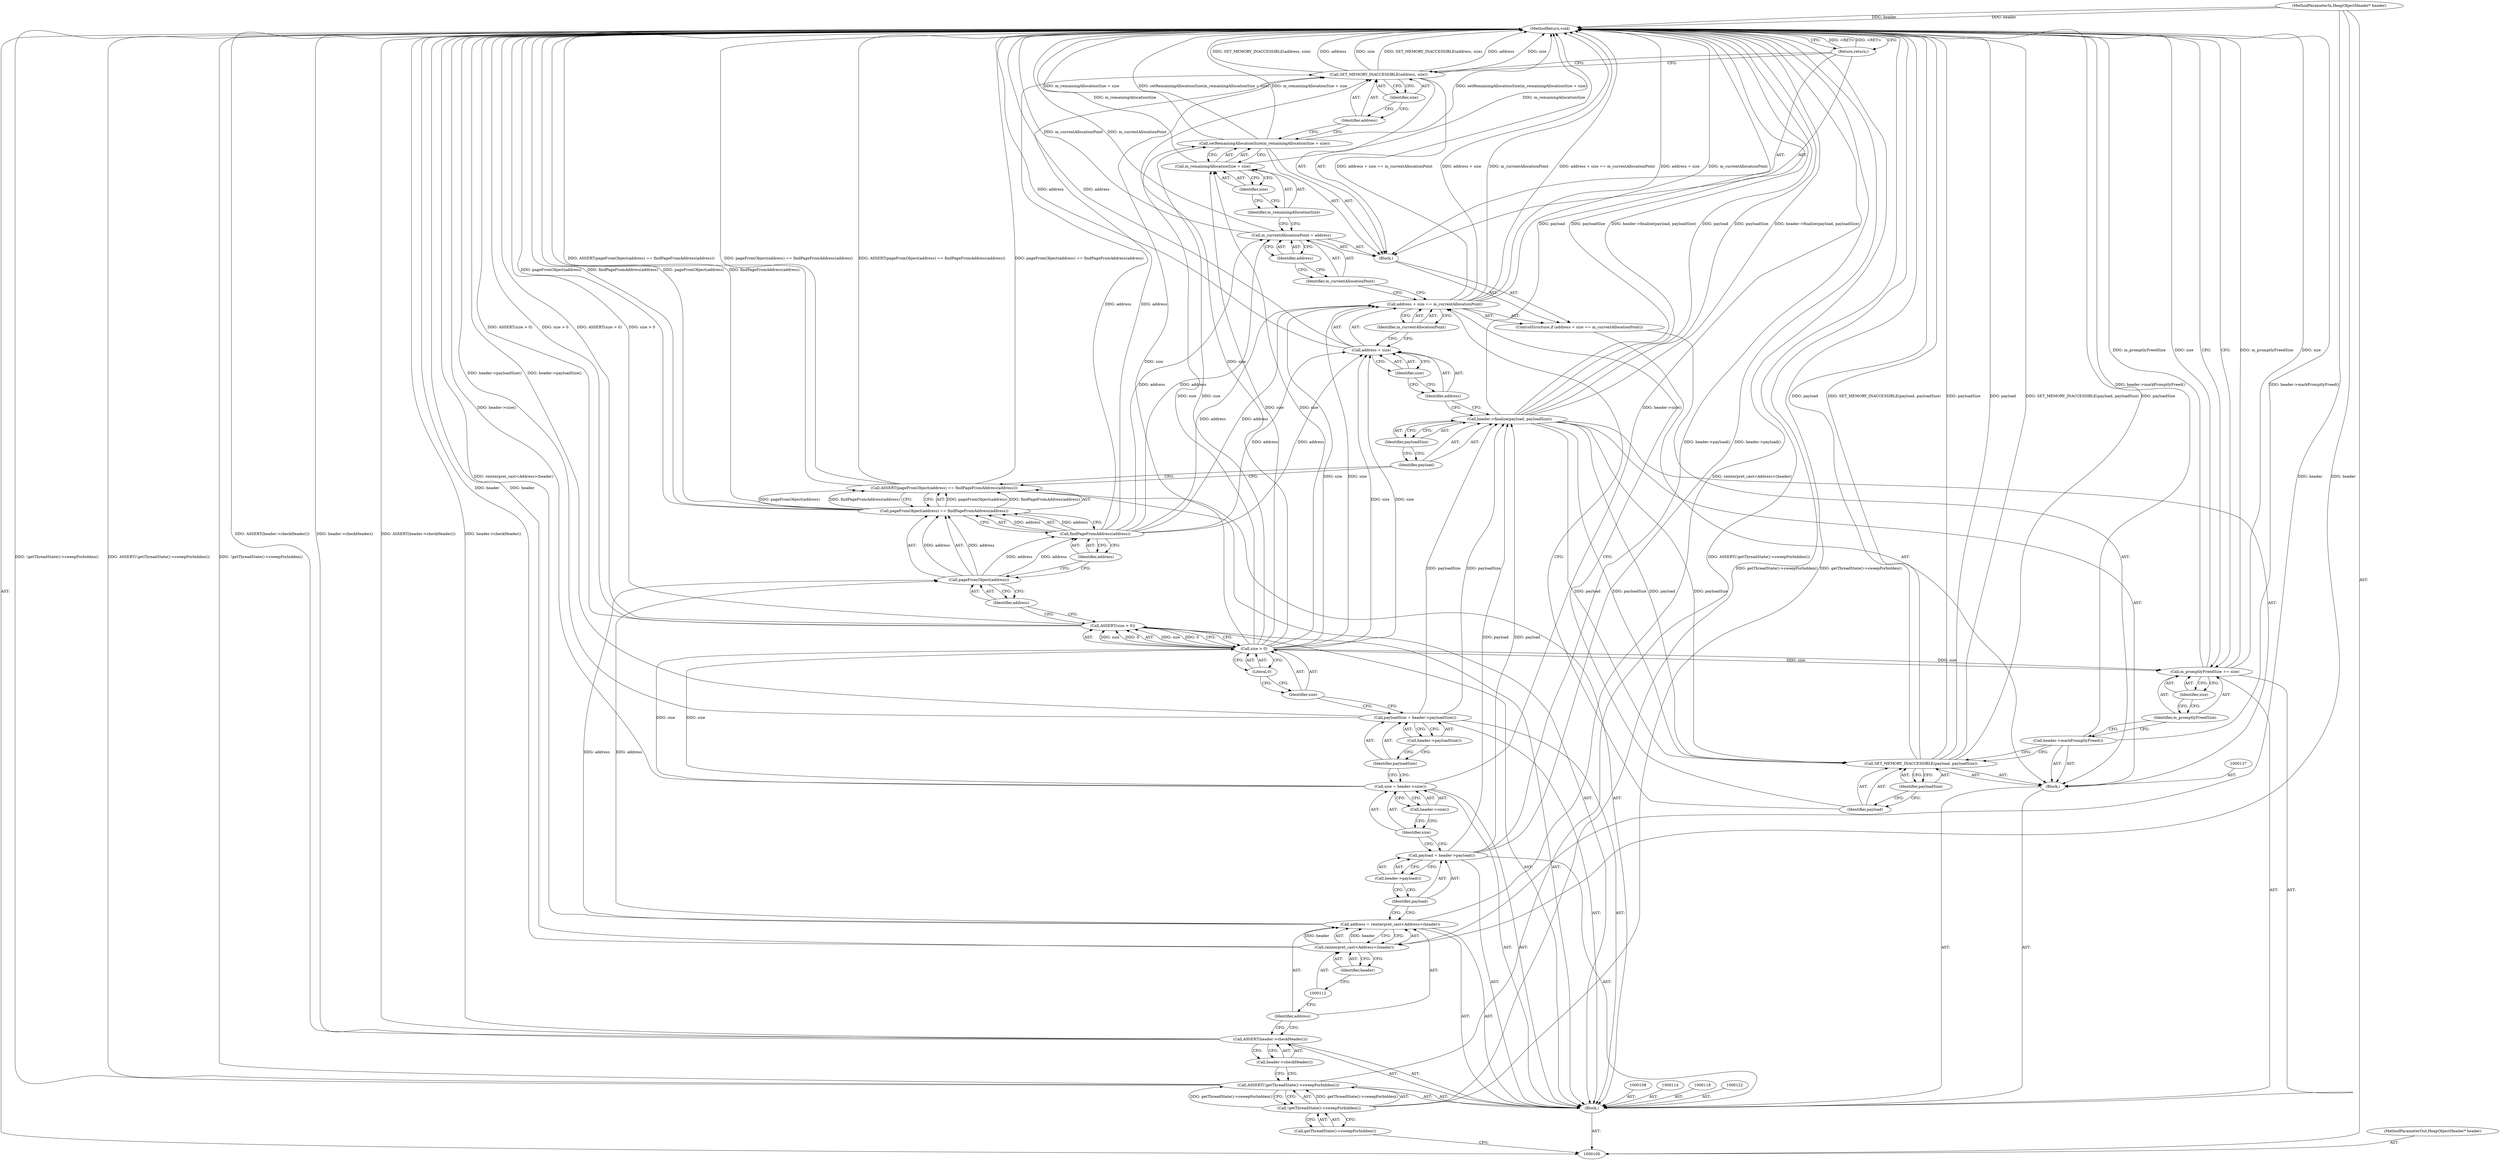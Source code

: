digraph "1_Chrome_0749ec24fae74ec32d0567eef0e5ec43c84dbcb9_9" {
"1000166" [label="(MethodReturn,void)"];
"1000101" [label="(MethodParameterIn,HeapObjectHeader* header)"];
"1000253" [label="(MethodParameterOut,HeapObjectHeader* header)"];
"1000102" [label="(Block,)"];
"1000136" [label="(Block,)"];
"1000139" [label="(Identifier,payload)"];
"1000140" [label="(Identifier,payloadSize)"];
"1000138" [label="(Call,header->finalize(payload, payloadSize))"];
"1000145" [label="(Identifier,size)"];
"1000146" [label="(Identifier,m_currentAllocationPoint)"];
"1000141" [label="(ControlStructure,if (address + size == m_currentAllocationPoint))"];
"1000147" [label="(Block,)"];
"1000142" [label="(Call,address + size == m_currentAllocationPoint)"];
"1000143" [label="(Call,address + size)"];
"1000144" [label="(Identifier,address)"];
"1000150" [label="(Identifier,address)"];
"1000148" [label="(Call,m_currentAllocationPoint = address)"];
"1000149" [label="(Identifier,m_currentAllocationPoint)"];
"1000152" [label="(Call,m_remainingAllocationSize + size)"];
"1000153" [label="(Identifier,m_remainingAllocationSize)"];
"1000151" [label="(Call,setRemainingAllocationSize(m_remainingAllocationSize + size))"];
"1000154" [label="(Identifier,size)"];
"1000156" [label="(Identifier,address)"];
"1000157" [label="(Identifier,size)"];
"1000155" [label="(Call,SET_MEMORY_INACCESSIBLE(address, size))"];
"1000158" [label="(Return,return;)"];
"1000104" [label="(Call,!getThreadState()->sweepForbidden())"];
"1000105" [label="(Call,getThreadState()->sweepForbidden())"];
"1000103" [label="(Call,ASSERT(!getThreadState()->sweepForbidden()))"];
"1000160" [label="(Identifier,payload)"];
"1000161" [label="(Identifier,payloadSize)"];
"1000159" [label="(Call,SET_MEMORY_INACCESSIBLE(payload, payloadSize))"];
"1000162" [label="(Call,header->markPromptlyFreed())"];
"1000163" [label="(Call,m_promptlyFreedSize += size)"];
"1000164" [label="(Identifier,m_promptlyFreedSize)"];
"1000165" [label="(Identifier,size)"];
"1000106" [label="(Call,ASSERT(header->checkHeader()))"];
"1000107" [label="(Call,header->checkHeader())"];
"1000109" [label="(Call,address = reinterpret_cast<Address>(header))"];
"1000110" [label="(Identifier,address)"];
"1000111" [label="(Call,reinterpret_cast<Address>(header))"];
"1000113" [label="(Identifier,header)"];
"1000115" [label="(Call,payload = header->payload())"];
"1000116" [label="(Identifier,payload)"];
"1000117" [label="(Call,header->payload())"];
"1000119" [label="(Call,size = header->size())"];
"1000120" [label="(Identifier,size)"];
"1000121" [label="(Call,header->size())"];
"1000125" [label="(Call,header->payloadSize())"];
"1000123" [label="(Call,payloadSize = header->payloadSize())"];
"1000124" [label="(Identifier,payloadSize)"];
"1000129" [label="(Literal,0)"];
"1000126" [label="(Call,ASSERT(size > 0))"];
"1000127" [label="(Call,size > 0)"];
"1000128" [label="(Identifier,size)"];
"1000130" [label="(Call,ASSERT(pageFromObject(address) == findPageFromAddress(address)))"];
"1000133" [label="(Identifier,address)"];
"1000134" [label="(Call,findPageFromAddress(address))"];
"1000135" [label="(Identifier,address)"];
"1000131" [label="(Call,pageFromObject(address) == findPageFromAddress(address))"];
"1000132" [label="(Call,pageFromObject(address))"];
"1000166" -> "1000100"  [label="AST: "];
"1000166" -> "1000158"  [label="CFG: "];
"1000166" -> "1000163"  [label="CFG: "];
"1000158" -> "1000166"  [label="DDG: <RET>"];
"1000142" -> "1000166"  [label="DDG: address + size == m_currentAllocationPoint"];
"1000142" -> "1000166"  [label="DDG: address + size"];
"1000142" -> "1000166"  [label="DDG: m_currentAllocationPoint"];
"1000123" -> "1000166"  [label="DDG: header->payloadSize()"];
"1000155" -> "1000166"  [label="DDG: size"];
"1000155" -> "1000166"  [label="DDG: SET_MEMORY_INACCESSIBLE(address, size)"];
"1000155" -> "1000166"  [label="DDG: address"];
"1000103" -> "1000166"  [label="DDG: !getThreadState()->sweepForbidden()"];
"1000103" -> "1000166"  [label="DDG: ASSERT(!getThreadState()->sweepForbidden())"];
"1000104" -> "1000166"  [label="DDG: getThreadState()->sweepForbidden()"];
"1000159" -> "1000166"  [label="DDG: payload"];
"1000159" -> "1000166"  [label="DDG: SET_MEMORY_INACCESSIBLE(payload, payloadSize)"];
"1000159" -> "1000166"  [label="DDG: payloadSize"];
"1000115" -> "1000166"  [label="DDG: header->payload()"];
"1000130" -> "1000166"  [label="DDG: ASSERT(pageFromObject(address) == findPageFromAddress(address))"];
"1000130" -> "1000166"  [label="DDG: pageFromObject(address) == findPageFromAddress(address)"];
"1000163" -> "1000166"  [label="DDG: m_promptlyFreedSize"];
"1000163" -> "1000166"  [label="DDG: size"];
"1000126" -> "1000166"  [label="DDG: ASSERT(size > 0)"];
"1000126" -> "1000166"  [label="DDG: size > 0"];
"1000106" -> "1000166"  [label="DDG: header->checkHeader()"];
"1000106" -> "1000166"  [label="DDG: ASSERT(header->checkHeader())"];
"1000151" -> "1000166"  [label="DDG: setRemainingAllocationSize(m_remainingAllocationSize + size)"];
"1000151" -> "1000166"  [label="DDG: m_remainingAllocationSize + size"];
"1000131" -> "1000166"  [label="DDG: pageFromObject(address)"];
"1000131" -> "1000166"  [label="DDG: findPageFromAddress(address)"];
"1000138" -> "1000166"  [label="DDG: payload"];
"1000138" -> "1000166"  [label="DDG: payloadSize"];
"1000138" -> "1000166"  [label="DDG: header->finalize(payload, payloadSize)"];
"1000143" -> "1000166"  [label="DDG: address"];
"1000119" -> "1000166"  [label="DDG: header->size()"];
"1000148" -> "1000166"  [label="DDG: m_currentAllocationPoint"];
"1000152" -> "1000166"  [label="DDG: m_remainingAllocationSize"];
"1000111" -> "1000166"  [label="DDG: header"];
"1000101" -> "1000166"  [label="DDG: header"];
"1000162" -> "1000166"  [label="DDG: header->markPromptlyFreed()"];
"1000109" -> "1000166"  [label="DDG: reinterpret_cast<Address>(header)"];
"1000101" -> "1000100"  [label="AST: "];
"1000101" -> "1000166"  [label="DDG: header"];
"1000101" -> "1000111"  [label="DDG: header"];
"1000253" -> "1000100"  [label="AST: "];
"1000102" -> "1000100"  [label="AST: "];
"1000103" -> "1000102"  [label="AST: "];
"1000106" -> "1000102"  [label="AST: "];
"1000108" -> "1000102"  [label="AST: "];
"1000109" -> "1000102"  [label="AST: "];
"1000114" -> "1000102"  [label="AST: "];
"1000115" -> "1000102"  [label="AST: "];
"1000118" -> "1000102"  [label="AST: "];
"1000119" -> "1000102"  [label="AST: "];
"1000122" -> "1000102"  [label="AST: "];
"1000123" -> "1000102"  [label="AST: "];
"1000126" -> "1000102"  [label="AST: "];
"1000130" -> "1000102"  [label="AST: "];
"1000136" -> "1000102"  [label="AST: "];
"1000163" -> "1000102"  [label="AST: "];
"1000136" -> "1000102"  [label="AST: "];
"1000137" -> "1000136"  [label="AST: "];
"1000138" -> "1000136"  [label="AST: "];
"1000141" -> "1000136"  [label="AST: "];
"1000159" -> "1000136"  [label="AST: "];
"1000162" -> "1000136"  [label="AST: "];
"1000139" -> "1000138"  [label="AST: "];
"1000139" -> "1000130"  [label="CFG: "];
"1000140" -> "1000139"  [label="CFG: "];
"1000140" -> "1000138"  [label="AST: "];
"1000140" -> "1000139"  [label="CFG: "];
"1000138" -> "1000140"  [label="CFG: "];
"1000138" -> "1000136"  [label="AST: "];
"1000138" -> "1000140"  [label="CFG: "];
"1000139" -> "1000138"  [label="AST: "];
"1000140" -> "1000138"  [label="AST: "];
"1000144" -> "1000138"  [label="CFG: "];
"1000138" -> "1000166"  [label="DDG: payload"];
"1000138" -> "1000166"  [label="DDG: payloadSize"];
"1000138" -> "1000166"  [label="DDG: header->finalize(payload, payloadSize)"];
"1000115" -> "1000138"  [label="DDG: payload"];
"1000123" -> "1000138"  [label="DDG: payloadSize"];
"1000138" -> "1000159"  [label="DDG: payload"];
"1000138" -> "1000159"  [label="DDG: payloadSize"];
"1000145" -> "1000143"  [label="AST: "];
"1000145" -> "1000144"  [label="CFG: "];
"1000143" -> "1000145"  [label="CFG: "];
"1000146" -> "1000142"  [label="AST: "];
"1000146" -> "1000143"  [label="CFG: "];
"1000142" -> "1000146"  [label="CFG: "];
"1000141" -> "1000136"  [label="AST: "];
"1000142" -> "1000141"  [label="AST: "];
"1000147" -> "1000141"  [label="AST: "];
"1000147" -> "1000141"  [label="AST: "];
"1000148" -> "1000147"  [label="AST: "];
"1000151" -> "1000147"  [label="AST: "];
"1000155" -> "1000147"  [label="AST: "];
"1000158" -> "1000147"  [label="AST: "];
"1000142" -> "1000141"  [label="AST: "];
"1000142" -> "1000146"  [label="CFG: "];
"1000143" -> "1000142"  [label="AST: "];
"1000146" -> "1000142"  [label="AST: "];
"1000149" -> "1000142"  [label="CFG: "];
"1000160" -> "1000142"  [label="CFG: "];
"1000142" -> "1000166"  [label="DDG: address + size == m_currentAllocationPoint"];
"1000142" -> "1000166"  [label="DDG: address + size"];
"1000142" -> "1000166"  [label="DDG: m_currentAllocationPoint"];
"1000134" -> "1000142"  [label="DDG: address"];
"1000127" -> "1000142"  [label="DDG: size"];
"1000143" -> "1000142"  [label="AST: "];
"1000143" -> "1000145"  [label="CFG: "];
"1000144" -> "1000143"  [label="AST: "];
"1000145" -> "1000143"  [label="AST: "];
"1000146" -> "1000143"  [label="CFG: "];
"1000143" -> "1000166"  [label="DDG: address"];
"1000134" -> "1000143"  [label="DDG: address"];
"1000127" -> "1000143"  [label="DDG: size"];
"1000144" -> "1000143"  [label="AST: "];
"1000144" -> "1000138"  [label="CFG: "];
"1000145" -> "1000144"  [label="CFG: "];
"1000150" -> "1000148"  [label="AST: "];
"1000150" -> "1000149"  [label="CFG: "];
"1000148" -> "1000150"  [label="CFG: "];
"1000148" -> "1000147"  [label="AST: "];
"1000148" -> "1000150"  [label="CFG: "];
"1000149" -> "1000148"  [label="AST: "];
"1000150" -> "1000148"  [label="AST: "];
"1000153" -> "1000148"  [label="CFG: "];
"1000148" -> "1000166"  [label="DDG: m_currentAllocationPoint"];
"1000134" -> "1000148"  [label="DDG: address"];
"1000149" -> "1000148"  [label="AST: "];
"1000149" -> "1000142"  [label="CFG: "];
"1000150" -> "1000149"  [label="CFG: "];
"1000152" -> "1000151"  [label="AST: "];
"1000152" -> "1000154"  [label="CFG: "];
"1000153" -> "1000152"  [label="AST: "];
"1000154" -> "1000152"  [label="AST: "];
"1000151" -> "1000152"  [label="CFG: "];
"1000152" -> "1000166"  [label="DDG: m_remainingAllocationSize"];
"1000127" -> "1000152"  [label="DDG: size"];
"1000153" -> "1000152"  [label="AST: "];
"1000153" -> "1000148"  [label="CFG: "];
"1000154" -> "1000153"  [label="CFG: "];
"1000151" -> "1000147"  [label="AST: "];
"1000151" -> "1000152"  [label="CFG: "];
"1000152" -> "1000151"  [label="AST: "];
"1000156" -> "1000151"  [label="CFG: "];
"1000151" -> "1000166"  [label="DDG: setRemainingAllocationSize(m_remainingAllocationSize + size)"];
"1000151" -> "1000166"  [label="DDG: m_remainingAllocationSize + size"];
"1000127" -> "1000151"  [label="DDG: size"];
"1000154" -> "1000152"  [label="AST: "];
"1000154" -> "1000153"  [label="CFG: "];
"1000152" -> "1000154"  [label="CFG: "];
"1000156" -> "1000155"  [label="AST: "];
"1000156" -> "1000151"  [label="CFG: "];
"1000157" -> "1000156"  [label="CFG: "];
"1000157" -> "1000155"  [label="AST: "];
"1000157" -> "1000156"  [label="CFG: "];
"1000155" -> "1000157"  [label="CFG: "];
"1000155" -> "1000147"  [label="AST: "];
"1000155" -> "1000157"  [label="CFG: "];
"1000156" -> "1000155"  [label="AST: "];
"1000157" -> "1000155"  [label="AST: "];
"1000158" -> "1000155"  [label="CFG: "];
"1000155" -> "1000166"  [label="DDG: size"];
"1000155" -> "1000166"  [label="DDG: SET_MEMORY_INACCESSIBLE(address, size)"];
"1000155" -> "1000166"  [label="DDG: address"];
"1000134" -> "1000155"  [label="DDG: address"];
"1000127" -> "1000155"  [label="DDG: size"];
"1000158" -> "1000147"  [label="AST: "];
"1000158" -> "1000155"  [label="CFG: "];
"1000166" -> "1000158"  [label="CFG: "];
"1000158" -> "1000166"  [label="DDG: <RET>"];
"1000104" -> "1000103"  [label="AST: "];
"1000104" -> "1000105"  [label="CFG: "];
"1000105" -> "1000104"  [label="AST: "];
"1000103" -> "1000104"  [label="CFG: "];
"1000104" -> "1000166"  [label="DDG: getThreadState()->sweepForbidden()"];
"1000104" -> "1000103"  [label="DDG: getThreadState()->sweepForbidden()"];
"1000105" -> "1000104"  [label="AST: "];
"1000105" -> "1000100"  [label="CFG: "];
"1000104" -> "1000105"  [label="CFG: "];
"1000103" -> "1000102"  [label="AST: "];
"1000103" -> "1000104"  [label="CFG: "];
"1000104" -> "1000103"  [label="AST: "];
"1000107" -> "1000103"  [label="CFG: "];
"1000103" -> "1000166"  [label="DDG: !getThreadState()->sweepForbidden()"];
"1000103" -> "1000166"  [label="DDG: ASSERT(!getThreadState()->sweepForbidden())"];
"1000104" -> "1000103"  [label="DDG: getThreadState()->sweepForbidden()"];
"1000160" -> "1000159"  [label="AST: "];
"1000160" -> "1000142"  [label="CFG: "];
"1000161" -> "1000160"  [label="CFG: "];
"1000161" -> "1000159"  [label="AST: "];
"1000161" -> "1000160"  [label="CFG: "];
"1000159" -> "1000161"  [label="CFG: "];
"1000159" -> "1000136"  [label="AST: "];
"1000159" -> "1000161"  [label="CFG: "];
"1000160" -> "1000159"  [label="AST: "];
"1000161" -> "1000159"  [label="AST: "];
"1000162" -> "1000159"  [label="CFG: "];
"1000159" -> "1000166"  [label="DDG: payload"];
"1000159" -> "1000166"  [label="DDG: SET_MEMORY_INACCESSIBLE(payload, payloadSize)"];
"1000159" -> "1000166"  [label="DDG: payloadSize"];
"1000138" -> "1000159"  [label="DDG: payload"];
"1000138" -> "1000159"  [label="DDG: payloadSize"];
"1000162" -> "1000136"  [label="AST: "];
"1000162" -> "1000159"  [label="CFG: "];
"1000164" -> "1000162"  [label="CFG: "];
"1000162" -> "1000166"  [label="DDG: header->markPromptlyFreed()"];
"1000163" -> "1000102"  [label="AST: "];
"1000163" -> "1000165"  [label="CFG: "];
"1000164" -> "1000163"  [label="AST: "];
"1000165" -> "1000163"  [label="AST: "];
"1000166" -> "1000163"  [label="CFG: "];
"1000163" -> "1000166"  [label="DDG: m_promptlyFreedSize"];
"1000163" -> "1000166"  [label="DDG: size"];
"1000127" -> "1000163"  [label="DDG: size"];
"1000164" -> "1000163"  [label="AST: "];
"1000164" -> "1000162"  [label="CFG: "];
"1000165" -> "1000164"  [label="CFG: "];
"1000165" -> "1000163"  [label="AST: "];
"1000165" -> "1000164"  [label="CFG: "];
"1000163" -> "1000165"  [label="CFG: "];
"1000106" -> "1000102"  [label="AST: "];
"1000106" -> "1000107"  [label="CFG: "];
"1000107" -> "1000106"  [label="AST: "];
"1000110" -> "1000106"  [label="CFG: "];
"1000106" -> "1000166"  [label="DDG: header->checkHeader()"];
"1000106" -> "1000166"  [label="DDG: ASSERT(header->checkHeader())"];
"1000107" -> "1000106"  [label="AST: "];
"1000107" -> "1000103"  [label="CFG: "];
"1000106" -> "1000107"  [label="CFG: "];
"1000109" -> "1000102"  [label="AST: "];
"1000109" -> "1000111"  [label="CFG: "];
"1000110" -> "1000109"  [label="AST: "];
"1000111" -> "1000109"  [label="AST: "];
"1000116" -> "1000109"  [label="CFG: "];
"1000109" -> "1000166"  [label="DDG: reinterpret_cast<Address>(header)"];
"1000111" -> "1000109"  [label="DDG: header"];
"1000109" -> "1000132"  [label="DDG: address"];
"1000110" -> "1000109"  [label="AST: "];
"1000110" -> "1000106"  [label="CFG: "];
"1000112" -> "1000110"  [label="CFG: "];
"1000111" -> "1000109"  [label="AST: "];
"1000111" -> "1000113"  [label="CFG: "];
"1000112" -> "1000111"  [label="AST: "];
"1000113" -> "1000111"  [label="AST: "];
"1000109" -> "1000111"  [label="CFG: "];
"1000111" -> "1000166"  [label="DDG: header"];
"1000111" -> "1000109"  [label="DDG: header"];
"1000101" -> "1000111"  [label="DDG: header"];
"1000113" -> "1000111"  [label="AST: "];
"1000113" -> "1000112"  [label="CFG: "];
"1000111" -> "1000113"  [label="CFG: "];
"1000115" -> "1000102"  [label="AST: "];
"1000115" -> "1000117"  [label="CFG: "];
"1000116" -> "1000115"  [label="AST: "];
"1000117" -> "1000115"  [label="AST: "];
"1000120" -> "1000115"  [label="CFG: "];
"1000115" -> "1000166"  [label="DDG: header->payload()"];
"1000115" -> "1000138"  [label="DDG: payload"];
"1000116" -> "1000115"  [label="AST: "];
"1000116" -> "1000109"  [label="CFG: "];
"1000117" -> "1000116"  [label="CFG: "];
"1000117" -> "1000115"  [label="AST: "];
"1000117" -> "1000116"  [label="CFG: "];
"1000115" -> "1000117"  [label="CFG: "];
"1000119" -> "1000102"  [label="AST: "];
"1000119" -> "1000121"  [label="CFG: "];
"1000120" -> "1000119"  [label="AST: "];
"1000121" -> "1000119"  [label="AST: "];
"1000124" -> "1000119"  [label="CFG: "];
"1000119" -> "1000166"  [label="DDG: header->size()"];
"1000119" -> "1000127"  [label="DDG: size"];
"1000120" -> "1000119"  [label="AST: "];
"1000120" -> "1000115"  [label="CFG: "];
"1000121" -> "1000120"  [label="CFG: "];
"1000121" -> "1000119"  [label="AST: "];
"1000121" -> "1000120"  [label="CFG: "];
"1000119" -> "1000121"  [label="CFG: "];
"1000125" -> "1000123"  [label="AST: "];
"1000125" -> "1000124"  [label="CFG: "];
"1000123" -> "1000125"  [label="CFG: "];
"1000123" -> "1000102"  [label="AST: "];
"1000123" -> "1000125"  [label="CFG: "];
"1000124" -> "1000123"  [label="AST: "];
"1000125" -> "1000123"  [label="AST: "];
"1000128" -> "1000123"  [label="CFG: "];
"1000123" -> "1000166"  [label="DDG: header->payloadSize()"];
"1000123" -> "1000138"  [label="DDG: payloadSize"];
"1000124" -> "1000123"  [label="AST: "];
"1000124" -> "1000119"  [label="CFG: "];
"1000125" -> "1000124"  [label="CFG: "];
"1000129" -> "1000127"  [label="AST: "];
"1000129" -> "1000128"  [label="CFG: "];
"1000127" -> "1000129"  [label="CFG: "];
"1000126" -> "1000102"  [label="AST: "];
"1000126" -> "1000127"  [label="CFG: "];
"1000127" -> "1000126"  [label="AST: "];
"1000133" -> "1000126"  [label="CFG: "];
"1000126" -> "1000166"  [label="DDG: ASSERT(size > 0)"];
"1000126" -> "1000166"  [label="DDG: size > 0"];
"1000127" -> "1000126"  [label="DDG: size"];
"1000127" -> "1000126"  [label="DDG: 0"];
"1000127" -> "1000126"  [label="AST: "];
"1000127" -> "1000129"  [label="CFG: "];
"1000128" -> "1000127"  [label="AST: "];
"1000129" -> "1000127"  [label="AST: "];
"1000126" -> "1000127"  [label="CFG: "];
"1000127" -> "1000126"  [label="DDG: size"];
"1000127" -> "1000126"  [label="DDG: 0"];
"1000119" -> "1000127"  [label="DDG: size"];
"1000127" -> "1000142"  [label="DDG: size"];
"1000127" -> "1000143"  [label="DDG: size"];
"1000127" -> "1000151"  [label="DDG: size"];
"1000127" -> "1000152"  [label="DDG: size"];
"1000127" -> "1000155"  [label="DDG: size"];
"1000127" -> "1000163"  [label="DDG: size"];
"1000128" -> "1000127"  [label="AST: "];
"1000128" -> "1000123"  [label="CFG: "];
"1000129" -> "1000128"  [label="CFG: "];
"1000130" -> "1000102"  [label="AST: "];
"1000130" -> "1000131"  [label="CFG: "];
"1000131" -> "1000130"  [label="AST: "];
"1000139" -> "1000130"  [label="CFG: "];
"1000130" -> "1000166"  [label="DDG: ASSERT(pageFromObject(address) == findPageFromAddress(address))"];
"1000130" -> "1000166"  [label="DDG: pageFromObject(address) == findPageFromAddress(address)"];
"1000131" -> "1000130"  [label="DDG: pageFromObject(address)"];
"1000131" -> "1000130"  [label="DDG: findPageFromAddress(address)"];
"1000133" -> "1000132"  [label="AST: "];
"1000133" -> "1000126"  [label="CFG: "];
"1000132" -> "1000133"  [label="CFG: "];
"1000134" -> "1000131"  [label="AST: "];
"1000134" -> "1000135"  [label="CFG: "];
"1000135" -> "1000134"  [label="AST: "];
"1000131" -> "1000134"  [label="CFG: "];
"1000134" -> "1000131"  [label="DDG: address"];
"1000132" -> "1000134"  [label="DDG: address"];
"1000134" -> "1000142"  [label="DDG: address"];
"1000134" -> "1000143"  [label="DDG: address"];
"1000134" -> "1000148"  [label="DDG: address"];
"1000134" -> "1000155"  [label="DDG: address"];
"1000135" -> "1000134"  [label="AST: "];
"1000135" -> "1000132"  [label="CFG: "];
"1000134" -> "1000135"  [label="CFG: "];
"1000131" -> "1000130"  [label="AST: "];
"1000131" -> "1000134"  [label="CFG: "];
"1000132" -> "1000131"  [label="AST: "];
"1000134" -> "1000131"  [label="AST: "];
"1000130" -> "1000131"  [label="CFG: "];
"1000131" -> "1000166"  [label="DDG: pageFromObject(address)"];
"1000131" -> "1000166"  [label="DDG: findPageFromAddress(address)"];
"1000131" -> "1000130"  [label="DDG: pageFromObject(address)"];
"1000131" -> "1000130"  [label="DDG: findPageFromAddress(address)"];
"1000132" -> "1000131"  [label="DDG: address"];
"1000134" -> "1000131"  [label="DDG: address"];
"1000132" -> "1000131"  [label="AST: "];
"1000132" -> "1000133"  [label="CFG: "];
"1000133" -> "1000132"  [label="AST: "];
"1000135" -> "1000132"  [label="CFG: "];
"1000132" -> "1000131"  [label="DDG: address"];
"1000109" -> "1000132"  [label="DDG: address"];
"1000132" -> "1000134"  [label="DDG: address"];
}
